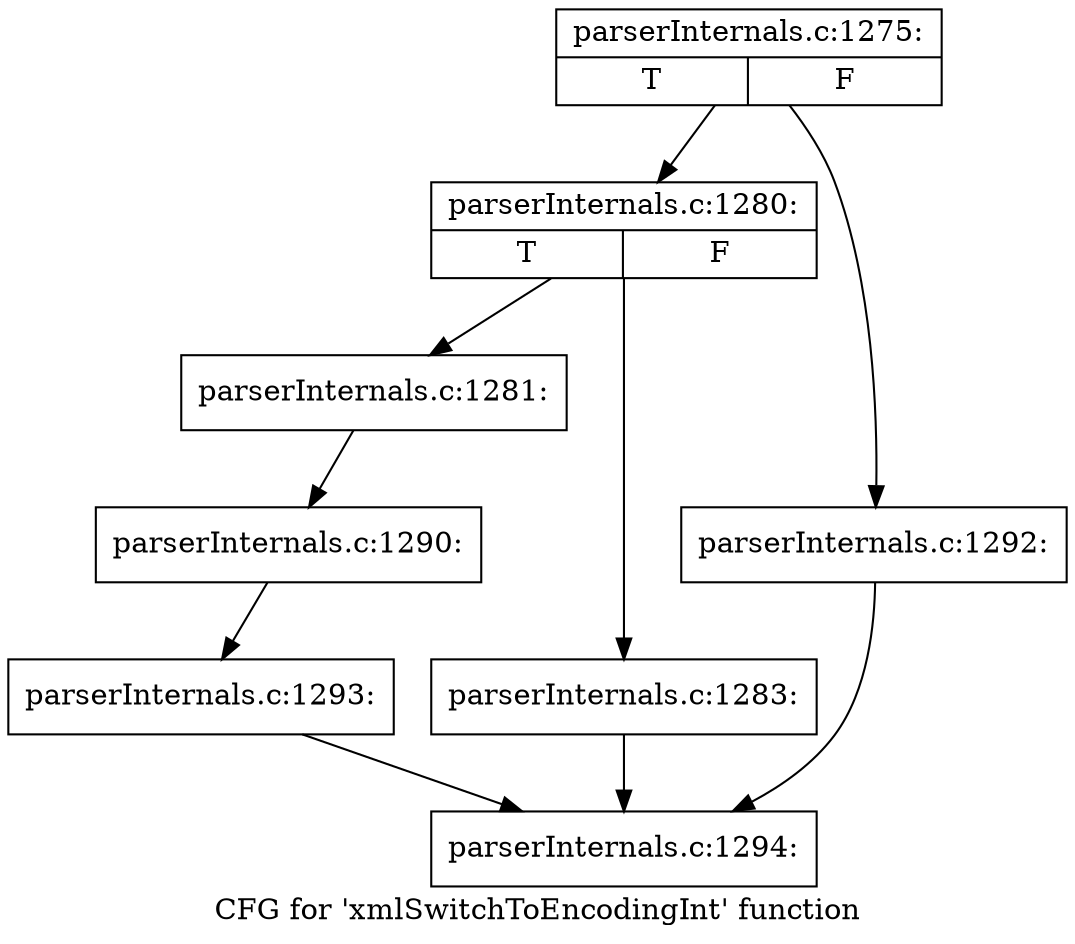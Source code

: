digraph "CFG for 'xmlSwitchToEncodingInt' function" {
	label="CFG for 'xmlSwitchToEncodingInt' function";

	Node0x4fc2740 [shape=record,label="{parserInternals.c:1275:|{<s0>T|<s1>F}}"];
	Node0x4fc2740 -> Node0x4fd3c90;
	Node0x4fc2740 -> Node0x4fd3d30;
	Node0x4fd3c90 [shape=record,label="{parserInternals.c:1280:|{<s0>T|<s1>F}}"];
	Node0x4fd3c90 -> Node0x4fd40f0;
	Node0x4fd3c90 -> Node0x4fd4190;
	Node0x4fd40f0 [shape=record,label="{parserInternals.c:1281:}"];
	Node0x4fd40f0 -> Node0x4fd4140;
	Node0x4fd4190 [shape=record,label="{parserInternals.c:1283:}"];
	Node0x4fd4190 -> Node0x4fc2ca0;
	Node0x4fd4140 [shape=record,label="{parserInternals.c:1290:}"];
	Node0x4fd4140 -> Node0x4fd3ce0;
	Node0x4fd3d30 [shape=record,label="{parserInternals.c:1292:}"];
	Node0x4fd3d30 -> Node0x4fc2ca0;
	Node0x4fd3ce0 [shape=record,label="{parserInternals.c:1293:}"];
	Node0x4fd3ce0 -> Node0x4fc2ca0;
	Node0x4fc2ca0 [shape=record,label="{parserInternals.c:1294:}"];
}
